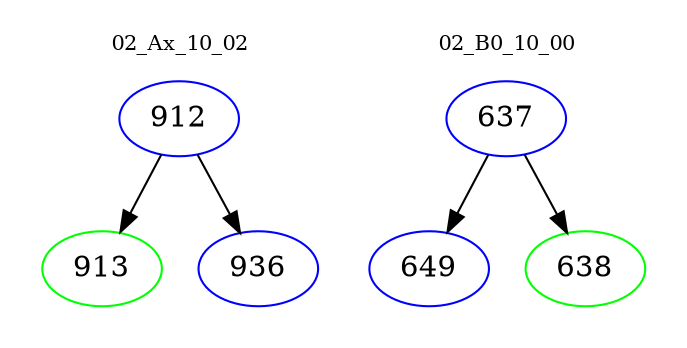 digraph{
subgraph cluster_0 {
color = white
label = "02_Ax_10_02";
fontsize=10;
T0_912 [label="912", color="blue"]
T0_912 -> T0_913 [color="black"]
T0_913 [label="913", color="green"]
T0_912 -> T0_936 [color="black"]
T0_936 [label="936", color="blue"]
}
subgraph cluster_1 {
color = white
label = "02_B0_10_00";
fontsize=10;
T1_637 [label="637", color="blue"]
T1_637 -> T1_649 [color="black"]
T1_649 [label="649", color="blue"]
T1_637 -> T1_638 [color="black"]
T1_638 [label="638", color="green"]
}
}
